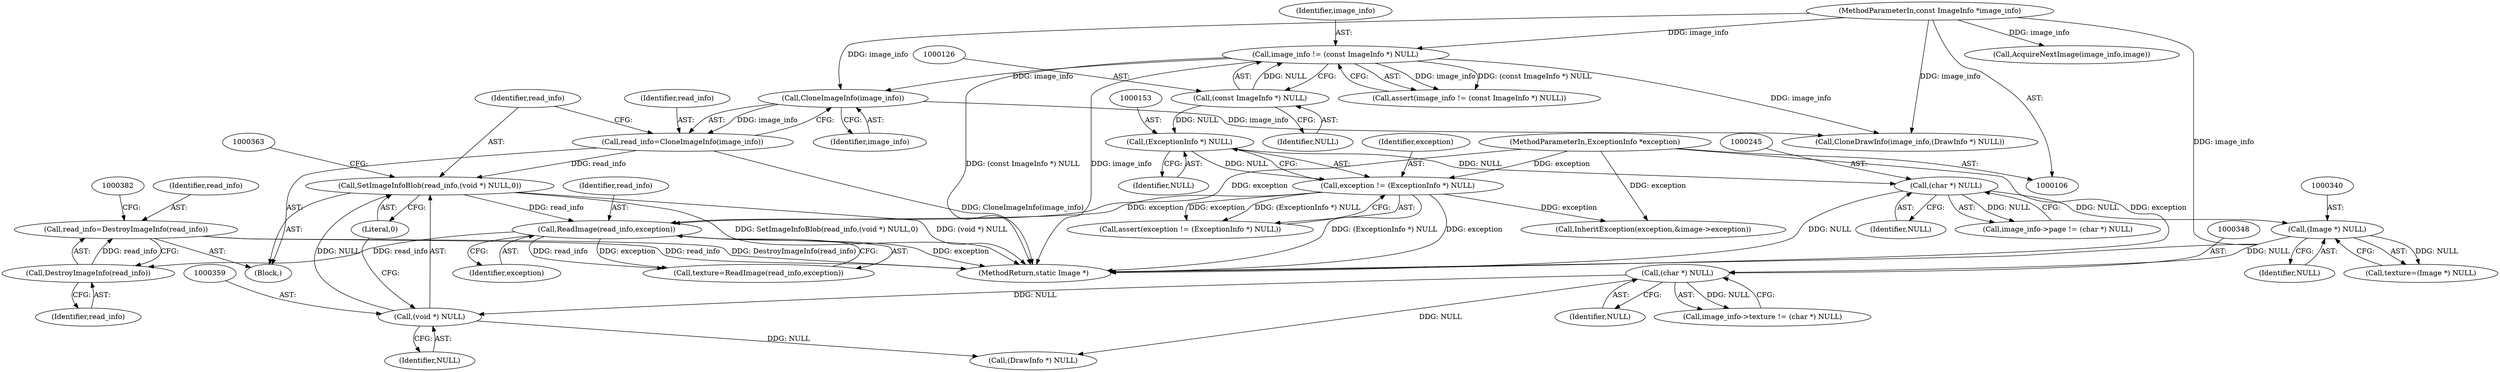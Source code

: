 digraph "0_ImageMagick_f6e9d0d9955e85bdd7540b251cd50d598dacc5e6_66@API" {
"1000377" [label="(Call,read_info=DestroyImageInfo(read_info))"];
"1000379" [label="(Call,DestroyImageInfo(read_info))"];
"1000374" [label="(Call,ReadImage(read_info,exception))"];
"1000356" [label="(Call,SetImageInfoBlob(read_info,(void *) NULL,0))"];
"1000352" [label="(Call,read_info=CloneImageInfo(image_info))"];
"1000354" [label="(Call,CloneImageInfo(image_info))"];
"1000123" [label="(Call,image_info != (const ImageInfo *) NULL)"];
"1000107" [label="(MethodParameterIn,const ImageInfo *image_info)"];
"1000125" [label="(Call,(const ImageInfo *) NULL)"];
"1000358" [label="(Call,(void *) NULL)"];
"1000347" [label="(Call,(char *) NULL)"];
"1000339" [label="(Call,(Image *) NULL)"];
"1000244" [label="(Call,(char *) NULL)"];
"1000152" [label="(Call,(ExceptionInfo *) NULL)"];
"1000150" [label="(Call,exception != (ExceptionInfo *) NULL)"];
"1000110" [label="(MethodParameterIn,ExceptionInfo *exception)"];
"1000150" [label="(Call,exception != (ExceptionInfo *) NULL)"];
"1000361" [label="(Literal,0)"];
"1000347" [label="(Call,(char *) NULL)"];
"1000372" [label="(Call,texture=ReadImage(read_info,exception))"];
"1000124" [label="(Identifier,image_info)"];
"1000389" [label="(Call,(DrawInfo *) NULL)"];
"1000149" [label="(Call,assert(exception != (ExceptionInfo *) NULL))"];
"1000151" [label="(Identifier,exception)"];
"1000339" [label="(Call,(Image *) NULL)"];
"1000375" [label="(Identifier,read_info)"];
"1000387" [label="(Call,CloneDrawInfo(image_info,(DrawInfo *) NULL))"];
"1000349" [label="(Identifier,NULL)"];
"1000122" [label="(Call,assert(image_info != (const ImageInfo *) NULL))"];
"1000353" [label="(Identifier,read_info)"];
"1000127" [label="(Identifier,NULL)"];
"1000152" [label="(Call,(ExceptionInfo *) NULL)"];
"1000380" [label="(Identifier,read_info)"];
"1000355" [label="(Identifier,image_info)"];
"1000374" [label="(Call,ReadImage(read_info,exception))"];
"1000356" [label="(Call,SetImageInfoBlob(read_info,(void *) NULL,0))"];
"1000125" [label="(Call,(const ImageInfo *) NULL)"];
"1000358" [label="(Call,(void *) NULL)"];
"1000107" [label="(MethodParameterIn,const ImageInfo *image_info)"];
"1000343" [label="(Call,image_info->texture != (char *) NULL)"];
"1000360" [label="(Identifier,NULL)"];
"1000377" [label="(Call,read_info=DestroyImageInfo(read_info))"];
"1000646" [label="(Call,AcquireNextImage(image_info,image))"];
"1000350" [label="(Block,)"];
"1000337" [label="(Call,texture=(Image *) NULL)"];
"1000379" [label="(Call,DestroyImageInfo(read_info))"];
"1000378" [label="(Identifier,read_info)"];
"1000341" [label="(Identifier,NULL)"];
"1000123" [label="(Call,image_info != (const ImageInfo *) NULL)"];
"1000352" [label="(Call,read_info=CloneImageInfo(image_info))"];
"1000376" [label="(Identifier,exception)"];
"1000354" [label="(Call,CloneImageInfo(image_info))"];
"1000357" [label="(Identifier,read_info)"];
"1000246" [label="(Identifier,NULL)"];
"1000314" [label="(Call,InheritException(exception,&image->exception))"];
"1000240" [label="(Call,image_info->page != (char *) NULL)"];
"1000154" [label="(Identifier,NULL)"];
"1000244" [label="(Call,(char *) NULL)"];
"1000770" [label="(MethodReturn,static Image *)"];
"1000110" [label="(MethodParameterIn,ExceptionInfo *exception)"];
"1000377" -> "1000350"  [label="AST: "];
"1000377" -> "1000379"  [label="CFG: "];
"1000378" -> "1000377"  [label="AST: "];
"1000379" -> "1000377"  [label="AST: "];
"1000382" -> "1000377"  [label="CFG: "];
"1000377" -> "1000770"  [label="DDG: DestroyImageInfo(read_info)"];
"1000377" -> "1000770"  [label="DDG: read_info"];
"1000379" -> "1000377"  [label="DDG: read_info"];
"1000379" -> "1000380"  [label="CFG: "];
"1000380" -> "1000379"  [label="AST: "];
"1000374" -> "1000379"  [label="DDG: read_info"];
"1000374" -> "1000372"  [label="AST: "];
"1000374" -> "1000376"  [label="CFG: "];
"1000375" -> "1000374"  [label="AST: "];
"1000376" -> "1000374"  [label="AST: "];
"1000372" -> "1000374"  [label="CFG: "];
"1000374" -> "1000770"  [label="DDG: exception"];
"1000374" -> "1000372"  [label="DDG: read_info"];
"1000374" -> "1000372"  [label="DDG: exception"];
"1000356" -> "1000374"  [label="DDG: read_info"];
"1000150" -> "1000374"  [label="DDG: exception"];
"1000110" -> "1000374"  [label="DDG: exception"];
"1000356" -> "1000350"  [label="AST: "];
"1000356" -> "1000361"  [label="CFG: "];
"1000357" -> "1000356"  [label="AST: "];
"1000358" -> "1000356"  [label="AST: "];
"1000361" -> "1000356"  [label="AST: "];
"1000363" -> "1000356"  [label="CFG: "];
"1000356" -> "1000770"  [label="DDG: SetImageInfoBlob(read_info,(void *) NULL,0)"];
"1000356" -> "1000770"  [label="DDG: (void *) NULL"];
"1000352" -> "1000356"  [label="DDG: read_info"];
"1000358" -> "1000356"  [label="DDG: NULL"];
"1000352" -> "1000350"  [label="AST: "];
"1000352" -> "1000354"  [label="CFG: "];
"1000353" -> "1000352"  [label="AST: "];
"1000354" -> "1000352"  [label="AST: "];
"1000357" -> "1000352"  [label="CFG: "];
"1000352" -> "1000770"  [label="DDG: CloneImageInfo(image_info)"];
"1000354" -> "1000352"  [label="DDG: image_info"];
"1000354" -> "1000355"  [label="CFG: "];
"1000355" -> "1000354"  [label="AST: "];
"1000123" -> "1000354"  [label="DDG: image_info"];
"1000107" -> "1000354"  [label="DDG: image_info"];
"1000354" -> "1000387"  [label="DDG: image_info"];
"1000123" -> "1000122"  [label="AST: "];
"1000123" -> "1000125"  [label="CFG: "];
"1000124" -> "1000123"  [label="AST: "];
"1000125" -> "1000123"  [label="AST: "];
"1000122" -> "1000123"  [label="CFG: "];
"1000123" -> "1000770"  [label="DDG: (const ImageInfo *) NULL"];
"1000123" -> "1000770"  [label="DDG: image_info"];
"1000123" -> "1000122"  [label="DDG: image_info"];
"1000123" -> "1000122"  [label="DDG: (const ImageInfo *) NULL"];
"1000107" -> "1000123"  [label="DDG: image_info"];
"1000125" -> "1000123"  [label="DDG: NULL"];
"1000123" -> "1000387"  [label="DDG: image_info"];
"1000107" -> "1000106"  [label="AST: "];
"1000107" -> "1000770"  [label="DDG: image_info"];
"1000107" -> "1000387"  [label="DDG: image_info"];
"1000107" -> "1000646"  [label="DDG: image_info"];
"1000125" -> "1000127"  [label="CFG: "];
"1000126" -> "1000125"  [label="AST: "];
"1000127" -> "1000125"  [label="AST: "];
"1000125" -> "1000152"  [label="DDG: NULL"];
"1000358" -> "1000360"  [label="CFG: "];
"1000359" -> "1000358"  [label="AST: "];
"1000360" -> "1000358"  [label="AST: "];
"1000361" -> "1000358"  [label="CFG: "];
"1000347" -> "1000358"  [label="DDG: NULL"];
"1000358" -> "1000389"  [label="DDG: NULL"];
"1000347" -> "1000343"  [label="AST: "];
"1000347" -> "1000349"  [label="CFG: "];
"1000348" -> "1000347"  [label="AST: "];
"1000349" -> "1000347"  [label="AST: "];
"1000343" -> "1000347"  [label="CFG: "];
"1000347" -> "1000343"  [label="DDG: NULL"];
"1000339" -> "1000347"  [label="DDG: NULL"];
"1000347" -> "1000389"  [label="DDG: NULL"];
"1000339" -> "1000337"  [label="AST: "];
"1000339" -> "1000341"  [label="CFG: "];
"1000340" -> "1000339"  [label="AST: "];
"1000341" -> "1000339"  [label="AST: "];
"1000337" -> "1000339"  [label="CFG: "];
"1000339" -> "1000337"  [label="DDG: NULL"];
"1000244" -> "1000339"  [label="DDG: NULL"];
"1000244" -> "1000240"  [label="AST: "];
"1000244" -> "1000246"  [label="CFG: "];
"1000245" -> "1000244"  [label="AST: "];
"1000246" -> "1000244"  [label="AST: "];
"1000240" -> "1000244"  [label="CFG: "];
"1000244" -> "1000770"  [label="DDG: NULL"];
"1000244" -> "1000240"  [label="DDG: NULL"];
"1000152" -> "1000244"  [label="DDG: NULL"];
"1000152" -> "1000150"  [label="AST: "];
"1000152" -> "1000154"  [label="CFG: "];
"1000153" -> "1000152"  [label="AST: "];
"1000154" -> "1000152"  [label="AST: "];
"1000150" -> "1000152"  [label="CFG: "];
"1000152" -> "1000150"  [label="DDG: NULL"];
"1000150" -> "1000149"  [label="AST: "];
"1000151" -> "1000150"  [label="AST: "];
"1000149" -> "1000150"  [label="CFG: "];
"1000150" -> "1000770"  [label="DDG: exception"];
"1000150" -> "1000770"  [label="DDG: (ExceptionInfo *) NULL"];
"1000150" -> "1000149"  [label="DDG: exception"];
"1000150" -> "1000149"  [label="DDG: (ExceptionInfo *) NULL"];
"1000110" -> "1000150"  [label="DDG: exception"];
"1000150" -> "1000314"  [label="DDG: exception"];
"1000110" -> "1000106"  [label="AST: "];
"1000110" -> "1000770"  [label="DDG: exception"];
"1000110" -> "1000314"  [label="DDG: exception"];
}
